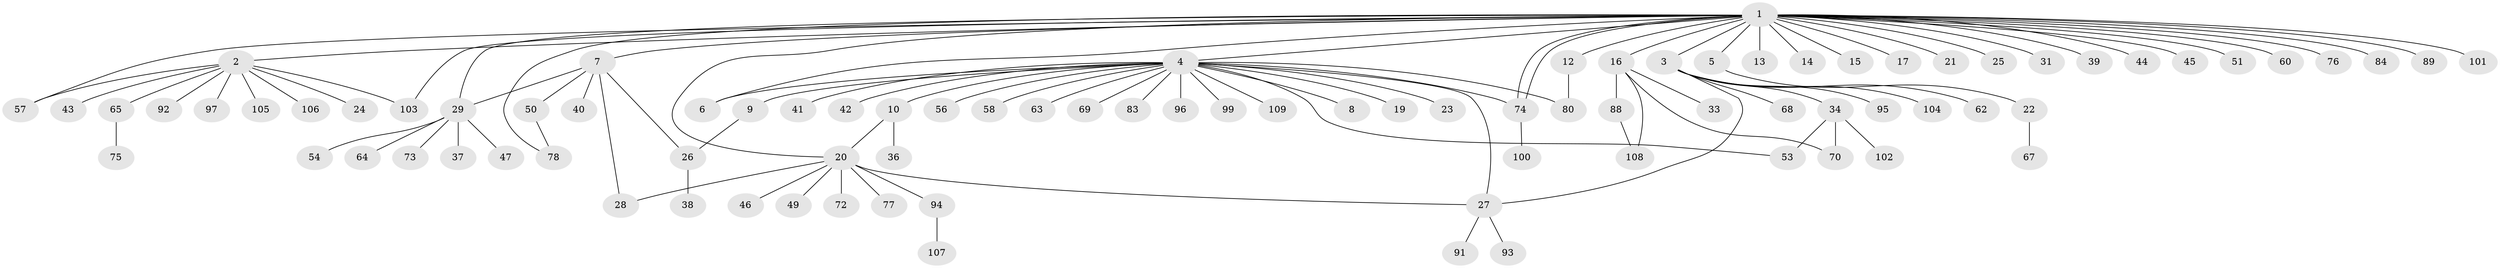 // Generated by graph-tools (version 1.1) at 2025/23/03/03/25 07:23:53]
// undirected, 89 vertices, 104 edges
graph export_dot {
graph [start="1"]
  node [color=gray90,style=filled];
  1 [super="+79"];
  2 [super="+48"];
  3 [super="+32"];
  4 [super="+18"];
  5 [super="+11"];
  6;
  7 [super="+110"];
  8;
  9;
  10 [super="+55"];
  12 [super="+35"];
  13;
  14;
  15;
  16 [super="+30"];
  17;
  19 [super="+61"];
  20 [super="+82"];
  21;
  22;
  23;
  24;
  25;
  26 [super="+59"];
  27 [super="+71"];
  28 [super="+66"];
  29 [super="+86"];
  31;
  33;
  34;
  36;
  37 [super="+85"];
  38;
  39;
  40;
  41;
  42;
  43 [super="+52"];
  44;
  45;
  46;
  47;
  49;
  50;
  51;
  53;
  54;
  56;
  57;
  58;
  60;
  62 [super="+111"];
  63;
  64 [super="+90"];
  65;
  67 [super="+81"];
  68 [super="+87"];
  69;
  70;
  72;
  73;
  74;
  75;
  76;
  77;
  78;
  80;
  83 [super="+98"];
  84;
  88;
  89;
  91;
  92;
  93;
  94;
  95;
  96;
  97;
  99;
  100;
  101;
  102;
  103;
  104;
  105;
  106;
  107;
  108;
  109;
  1 -- 2;
  1 -- 3;
  1 -- 4;
  1 -- 5;
  1 -- 6;
  1 -- 7;
  1 -- 12;
  1 -- 13;
  1 -- 14;
  1 -- 15;
  1 -- 16;
  1 -- 17;
  1 -- 20;
  1 -- 21;
  1 -- 25;
  1 -- 29;
  1 -- 31;
  1 -- 39;
  1 -- 44;
  1 -- 45;
  1 -- 51;
  1 -- 57;
  1 -- 60;
  1 -- 74;
  1 -- 74;
  1 -- 76;
  1 -- 78;
  1 -- 84;
  1 -- 89;
  1 -- 101;
  1 -- 103;
  2 -- 24;
  2 -- 43;
  2 -- 57;
  2 -- 65;
  2 -- 92;
  2 -- 97;
  2 -- 103;
  2 -- 105;
  2 -- 106;
  3 -- 34;
  3 -- 62;
  3 -- 68;
  3 -- 95;
  3 -- 104;
  3 -- 27;
  4 -- 6;
  4 -- 8;
  4 -- 9;
  4 -- 10;
  4 -- 19;
  4 -- 23;
  4 -- 27;
  4 -- 41;
  4 -- 42;
  4 -- 53;
  4 -- 56;
  4 -- 63;
  4 -- 69;
  4 -- 74;
  4 -- 80;
  4 -- 83;
  4 -- 99;
  4 -- 109;
  4 -- 96;
  4 -- 58;
  5 -- 22;
  7 -- 26;
  7 -- 29;
  7 -- 40;
  7 -- 50;
  7 -- 28;
  9 -- 26;
  10 -- 20;
  10 -- 36;
  12 -- 80;
  16 -- 33;
  16 -- 70;
  16 -- 88;
  16 -- 108;
  20 -- 28;
  20 -- 46;
  20 -- 49;
  20 -- 72;
  20 -- 77;
  20 -- 94;
  20 -- 27;
  22 -- 67;
  26 -- 38;
  27 -- 91;
  27 -- 93;
  29 -- 37;
  29 -- 47;
  29 -- 54;
  29 -- 64;
  29 -- 73;
  34 -- 53;
  34 -- 70;
  34 -- 102;
  50 -- 78;
  65 -- 75;
  74 -- 100;
  88 -- 108;
  94 -- 107;
}
